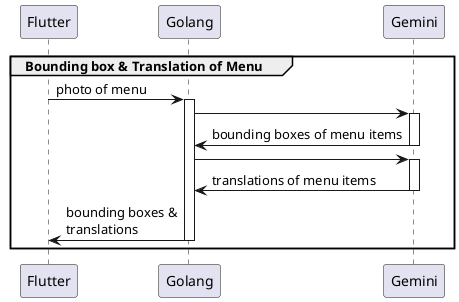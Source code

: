 @startuml bounding_box_and_translation_seq

participant Flutter as FL order 1
participant Golang as GO order 2
participant Gemini as GM order 3

group Bounding box & Translation of Menu
FL -> GO: photo of menu
activate GO
GO -> GM
activate GM
GO <- GM: bounding boxes of menu items
deactivate GM
GO -> GM
activate GM
GO <- GM: translations of menu items
deactivate GM
FL <- GO: bounding boxes &\ntranslations
deactivate GO
end

@enduml
